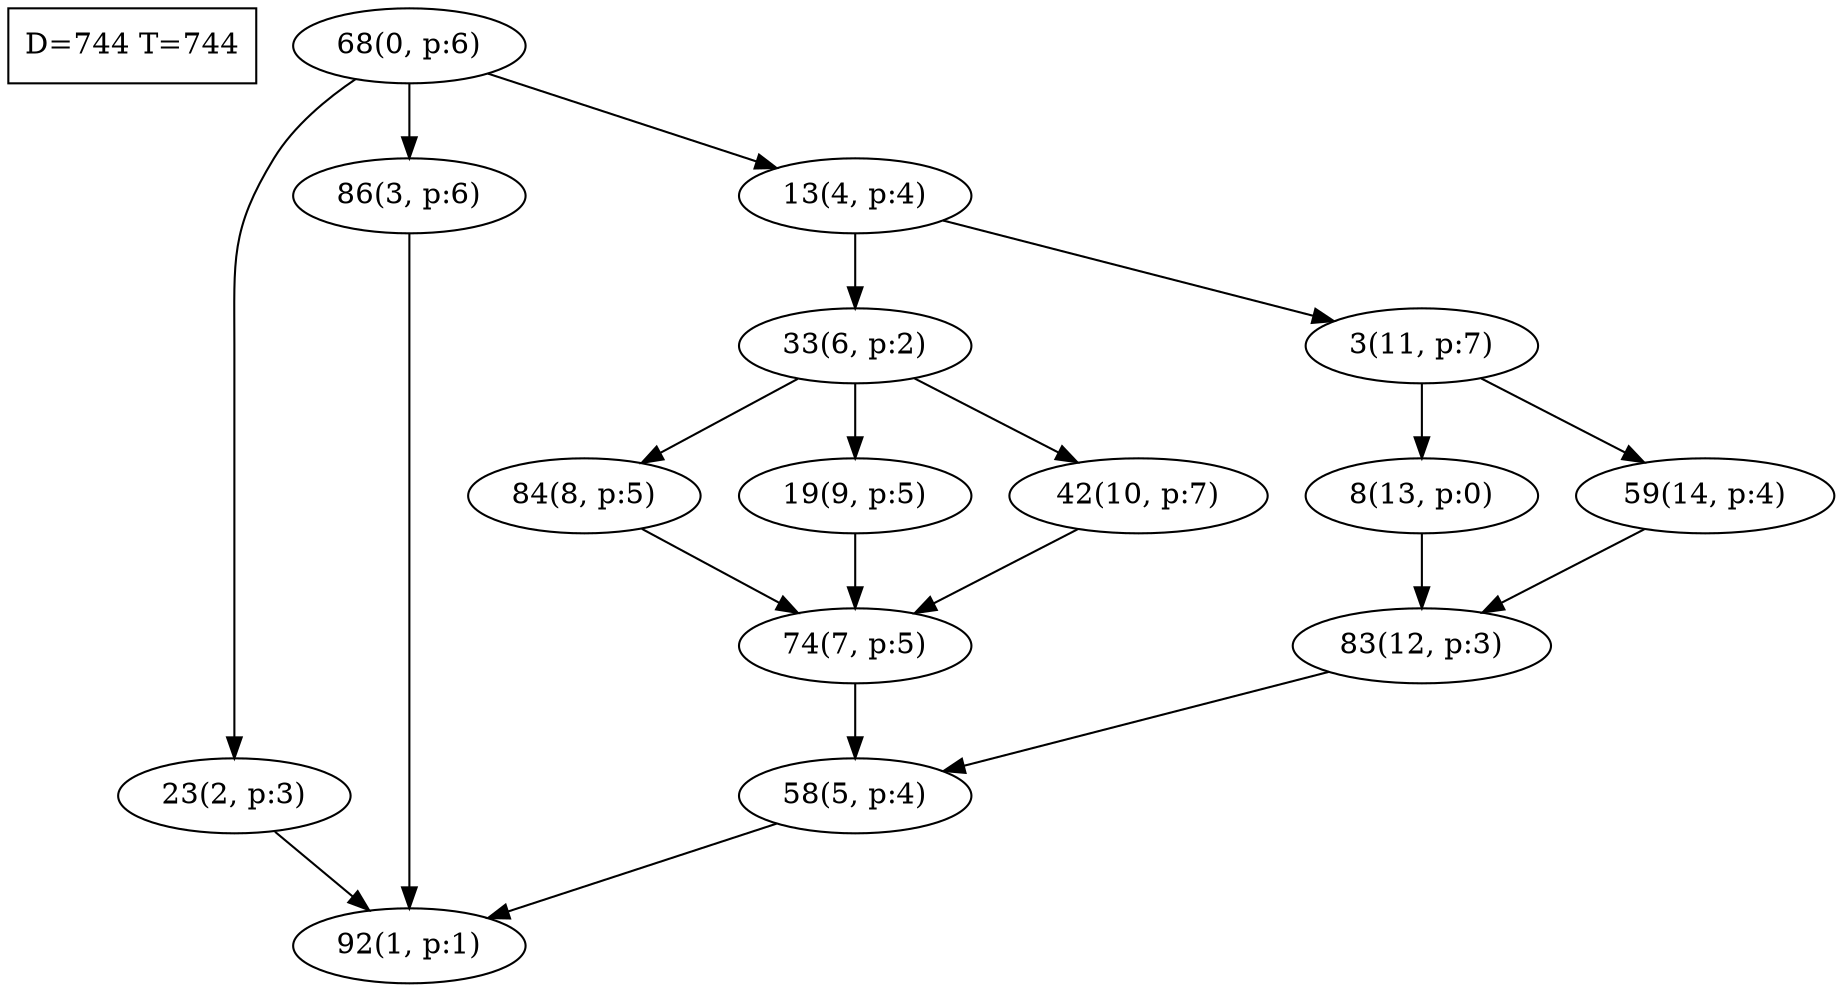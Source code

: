digraph Task {
i [shape=box, label="D=744 T=744"]; 
0 [label="68(0, p:6)"];
1 [label="92(1, p:1)"];
2 [label="23(2, p:3)"];
3 [label="86(3, p:6)"];
4 [label="13(4, p:4)"];
5 [label="58(5, p:4)"];
6 [label="33(6, p:2)"];
7 [label="74(7, p:5)"];
8 [label="84(8, p:5)"];
9 [label="19(9, p:5)"];
10 [label="42(10, p:7)"];
11 [label="3(11, p:7)"];
12 [label="83(12, p:3)"];
13 [label="8(13, p:0)"];
14 [label="59(14, p:4)"];
0 -> 2;
0 -> 3;
0 -> 4;
2 -> 1;
3 -> 1;
4 -> 6;
4 -> 11;
5 -> 1;
6 -> 8;
6 -> 9;
6 -> 10;
7 -> 5;
8 -> 7;
9 -> 7;
10 -> 7;
11 -> 13;
11 -> 14;
12 -> 5;
13 -> 12;
14 -> 12;
}